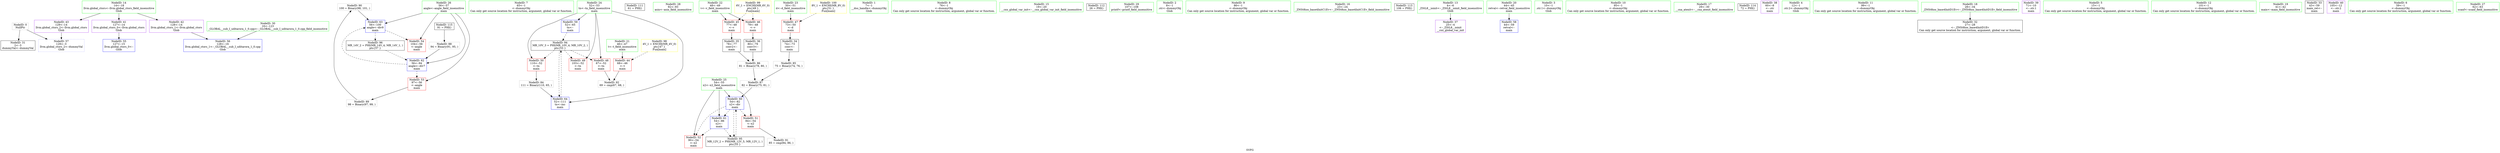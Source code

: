 digraph "SVFG" {
	label="SVFG";

	Node0x55fbea075b80 [shape=record,color=grey,label="{NodeID: 0\nNullPtr}"];
	Node0x55fbea075b80 -> Node0x55fbea088480[style=solid];
	Node0x55fbea075b80 -> Node0x55fbea08ab10[style=solid];
	Node0x55fbea08c8e0 [shape=record,color=grey,label="{NodeID: 90\n100 = Binary(98, 101, )\n}"];
	Node0x55fbea08c8e0 -> Node0x55fbea08b020[style=solid];
	Node0x55fbea087160 [shape=record,color=green,label="{NodeID: 7\n65\<--1\n\<--dummyObj\nCan only get source location for instruction, argument, global var or function.}"];
	Node0x55fbea087590 [shape=record,color=green,label="{NodeID: 14\n14\<--18\nllvm.global_ctors\<--llvm.global_ctors_field_insensitive\nGlob }"];
	Node0x55fbea087590 -> Node0x55fbea088d00[style=solid];
	Node0x55fbea087590 -> Node0x55fbea088e00[style=solid];
	Node0x55fbea087590 -> Node0x55fbea088f00[style=solid];
	Node0x55fbea087ba0 [shape=record,color=green,label="{NodeID: 21\n46\<--47\nt\<--t_field_insensitive\nmain\n}"];
	Node0x55fbea087ba0 -> Node0x55fbea089000[style=solid];
	Node0x55fbe9f491b0 [shape=record,color=black,label="{NodeID: 111\n61 = PHI()\n}"];
	Node0x55fbea088180 [shape=record,color=green,label="{NodeID: 28\n92\<--93\nasin\<--asin_field_insensitive\n}"];
	Node0x55fbea088820 [shape=record,color=black,label="{NodeID: 35\n78\<--77\nconv2\<--\nmain\n}"];
	Node0x55fbea088820 -> Node0x55fbea08c2e0[style=solid];
	Node0x55fbea088e00 [shape=record,color=purple,label="{NodeID: 42\n128\<--14\nllvm.global_ctors_1\<--llvm.global_ctors\nGlob }"];
	Node0x55fbea088e00 -> Node0x55fbea08aa10[style=solid];
	Node0x55fbea08a430 [shape=record,color=red,label="{NodeID: 49\n103\<--52\n\<--tn\nmain\n}"];
	Node0x55fbea08aa10 [shape=record,color=blue,label="{NodeID: 56\n128\<--16\nllvm.global_ctors_1\<--_GLOBAL__sub_I_uditarora_1_0.cpp\nGlob }"];
	Node0x55fbea08b020 [shape=record,color=blue,label="{NodeID: 63\n56\<--100\nangle\<--div9\nmain\n}"];
	Node0x55fbea08b020 -> Node0x55fbea08a840[style=dashed];
	Node0x55fbea08b020 -> Node0x55fbea089750[style=dashed];
	Node0x55fbea08bfe0 [shape=record,color=grey,label="{NodeID: 84\n111 = Binary(110, 65, )\n}"];
	Node0x55fbea08bfe0 -> Node0x55fbea08b0f0[style=solid];
	Node0x55fbea0759a0 [shape=record,color=green,label="{NodeID: 1\n7\<--1\n__dso_handle\<--dummyObj\nGlob }"];
	Node0x55fbea08ca60 [shape=record,color=grey,label="{NodeID: 91\n85 = cmp(84, 86, )\n}"];
	Node0x55fbea0871f0 [shape=record,color=green,label="{NodeID: 8\n76\<--1\n\<--dummyObj\nCan only get source location for instruction, argument, global var or function.}"];
	Node0x55fbea089950 [shape=record,color=yellow,style=double,label="{NodeID: 98\n4V_1 = ENCHI(MR_4V_0)\npts\{47 \}\nFun[main]}"];
	Node0x55fbea089950 -> Node0x55fbea089000[style=dashed];
	Node0x55fbea087660 [shape=record,color=green,label="{NodeID: 15\n19\<--20\n__cxx_global_var_init\<--__cxx_global_var_init_field_insensitive\n}"];
	Node0x55fbea087c70 [shape=record,color=green,label="{NodeID: 22\n48\<--49\nv\<--v_field_insensitive\nmain\n}"];
	Node0x55fbea087c70 -> Node0x55fbea0890d0[style=solid];
	Node0x55fbea087c70 -> Node0x55fbea0891a0[style=solid];
	Node0x55fbea095f60 [shape=record,color=black,label="{NodeID: 112\n26 = PHI()\n}"];
	Node0x55fbea088280 [shape=record,color=green,label="{NodeID: 29\n107\<--108\nprintf\<--printf_field_insensitive\n}"];
	Node0x55fbea0888f0 [shape=record,color=black,label="{NodeID: 36\n80\<--79\nconv3\<--\nmain\n}"];
	Node0x55fbea0888f0 -> Node0x55fbea08c2e0[style=solid];
	Node0x55fbea088f00 [shape=record,color=purple,label="{NodeID: 43\n129\<--14\nllvm.global_ctors_2\<--llvm.global_ctors\nGlob }"];
	Node0x55fbea088f00 -> Node0x55fbea08ab10[style=solid];
	Node0x55fbea08a500 [shape=record,color=red,label="{NodeID: 50\n110\<--52\n\<--tn\nmain\n}"];
	Node0x55fbea08a500 -> Node0x55fbea08bfe0[style=solid];
	Node0x55fbea08ab10 [shape=record,color=blue, style = dotted,label="{NodeID: 57\n129\<--3\nllvm.global_ctors_2\<--dummyVal\nGlob }"];
	Node0x55fbea08b0f0 [shape=record,color=blue,label="{NodeID: 64\n52\<--111\ntn\<--inc\nmain\n}"];
	Node0x55fbea08b0f0 -> Node0x55fbea08fbb0[style=dashed];
	Node0x55fbea08c160 [shape=record,color=grey,label="{NodeID: 85\n75 = Binary(74, 76, )\n}"];
	Node0x55fbea08c160 -> Node0x55fbea08c460[style=solid];
	Node0x55fbea0866e0 [shape=record,color=green,label="{NodeID: 2\n8\<--1\n.str\<--dummyObj\nGlob }"];
	Node0x55fbea08cbe0 [shape=record,color=grey,label="{NodeID: 92\n69 = cmp(67, 68, )\n}"];
	Node0x55fbea087280 [shape=record,color=green,label="{NodeID: 9\n86\<--1\n\<--dummyObj\nCan only get source location for instruction, argument, global var or function.}"];
	Node0x55fbea089a30 [shape=record,color=yellow,style=double,label="{NodeID: 99\n6V_1 = ENCHI(MR_6V_0)\npts\{49 \}\nFun[main]}"];
	Node0x55fbea089a30 -> Node0x55fbea0890d0[style=dashed];
	Node0x55fbea089a30 -> Node0x55fbea0891a0[style=dashed];
	Node0x55fbea087730 [shape=record,color=green,label="{NodeID: 16\n23\<--24\n_ZNSt8ios_base4InitC1Ev\<--_ZNSt8ios_base4InitC1Ev_field_insensitive\n}"];
	Node0x55fbea087d40 [shape=record,color=green,label="{NodeID: 23\n50\<--51\nd\<--d_field_insensitive\nmain\n}"];
	Node0x55fbea087d40 -> Node0x55fbea089270[style=solid];
	Node0x55fbea096060 [shape=record,color=black,label="{NodeID: 113\n106 = PHI()\n}"];
	Node0x55fbea088380 [shape=record,color=green,label="{NodeID: 30\n16\<--123\n_GLOBAL__sub_I_uditarora_1_0.cpp\<--_GLOBAL__sub_I_uditarora_1_0.cpp_field_insensitive\n}"];
	Node0x55fbea088380 -> Node0x55fbea08aa10[style=solid];
	Node0x55fbea0889c0 [shape=record,color=purple,label="{NodeID: 37\n25\<--4\n\<--_ZStL8__ioinit\n__cxx_global_var_init\n}"];
	Node0x55fbea089000 [shape=record,color=red,label="{NodeID: 44\n68\<--46\n\<--t\nmain\n}"];
	Node0x55fbea089000 -> Node0x55fbea08cbe0[style=solid];
	Node0x55fbea08a5d0 [shape=record,color=red,label="{NodeID: 51\n84\<--54\n\<--x2\nmain\n}"];
	Node0x55fbea08a5d0 -> Node0x55fbea08ca60[style=solid];
	Node0x55fbea08ac10 [shape=record,color=blue,label="{NodeID: 58\n44\<--59\nretval\<--\nmain\n}"];
	Node0x55fbea08c2e0 [shape=record,color=grey,label="{NodeID: 86\n81 = Binary(78, 80, )\n}"];
	Node0x55fbea08c2e0 -> Node0x55fbea08c460[style=solid];
	Node0x55fbea086770 [shape=record,color=green,label="{NodeID: 3\n10\<--1\n.str.1\<--dummyObj\nGlob }"];
	Node0x55fbea087310 [shape=record,color=green,label="{NodeID: 10\n95\<--1\n\<--dummyObj\nCan only get source location for instruction, argument, global var or function.}"];
	Node0x55fbea091fd0 [shape=record,color=yellow,style=double,label="{NodeID: 100\n8V_1 = ENCHI(MR_8V_0)\npts\{51 \}\nFun[main]}"];
	Node0x55fbea091fd0 -> Node0x55fbea089270[style=dashed];
	Node0x55fbea087800 [shape=record,color=green,label="{NodeID: 17\n29\<--30\n__cxa_atexit\<--__cxa_atexit_field_insensitive\n}"];
	Node0x55fbea087e10 [shape=record,color=green,label="{NodeID: 24\n52\<--53\ntn\<--tn_field_insensitive\nmain\n}"];
	Node0x55fbea087e10 -> Node0x55fbea08a360[style=solid];
	Node0x55fbea087e10 -> Node0x55fbea08a430[style=solid];
	Node0x55fbea087e10 -> Node0x55fbea08a500[style=solid];
	Node0x55fbea087e10 -> Node0x55fbea08ace0[style=solid];
	Node0x55fbea087e10 -> Node0x55fbea08b0f0[style=solid];
	Node0x55fbea096160 [shape=record,color=black,label="{NodeID: 114\n72 = PHI()\n}"];
	Node0x55fbea088480 [shape=record,color=black,label="{NodeID: 31\n2\<--3\ndummyVal\<--dummyVal\n}"];
	Node0x55fbea088a90 [shape=record,color=purple,label="{NodeID: 38\n60\<--8\n\<--.str\nmain\n}"];
	Node0x55fbea0890d0 [shape=record,color=red,label="{NodeID: 45\n77\<--48\n\<--v\nmain\n}"];
	Node0x55fbea0890d0 -> Node0x55fbea088820[style=solid];
	Node0x55fbea08a6a0 [shape=record,color=red,label="{NodeID: 52\n90\<--54\n\<--x2\nmain\n}"];
	Node0x55fbea08ace0 [shape=record,color=blue,label="{NodeID: 59\n52\<--65\ntn\<--\nmain\n}"];
	Node0x55fbea08ace0 -> Node0x55fbea08fbb0[style=dashed];
	Node0x55fbea08c460 [shape=record,color=grey,label="{NodeID: 87\n82 = Binary(75, 81, )\n}"];
	Node0x55fbea08c460 -> Node0x55fbea08adb0[style=solid];
	Node0x55fbea086800 [shape=record,color=green,label="{NodeID: 4\n12\<--1\n.str.2\<--dummyObj\nGlob }"];
	Node0x55fbea08fbb0 [shape=record,color=black,label="{NodeID: 94\nMR_10V_3 = PHI(MR_10V_4, MR_10V_2, )\npts\{53 \}\n}"];
	Node0x55fbea08fbb0 -> Node0x55fbea08a360[style=dashed];
	Node0x55fbea08fbb0 -> Node0x55fbea08a430[style=dashed];
	Node0x55fbea08fbb0 -> Node0x55fbea08a500[style=dashed];
	Node0x55fbea08fbb0 -> Node0x55fbea08b0f0[style=dashed];
	Node0x55fbea0873a0 [shape=record,color=green,label="{NodeID: 11\n99\<--1\n\<--dummyObj\nCan only get source location for instruction, argument, global var or function.}"];
	Node0x55fbea0878d0 [shape=record,color=green,label="{NodeID: 18\n28\<--34\n_ZNSt8ios_base4InitD1Ev\<--_ZNSt8ios_base4InitD1Ev_field_insensitive\n}"];
	Node0x55fbea0878d0 -> Node0x55fbea088580[style=solid];
	Node0x55fbea087ee0 [shape=record,color=green,label="{NodeID: 25\n54\<--55\nx2\<--x2_field_insensitive\nmain\n}"];
	Node0x55fbea087ee0 -> Node0x55fbea08a5d0[style=solid];
	Node0x55fbea087ee0 -> Node0x55fbea08a6a0[style=solid];
	Node0x55fbea087ee0 -> Node0x55fbea08adb0[style=solid];
	Node0x55fbea087ee0 -> Node0x55fbea08ae80[style=solid];
	Node0x55fbea096260 [shape=record,color=black,label="{NodeID: 115\n91 = PHI()\n}"];
	Node0x55fbea096260 -> Node0x55fbea08c5e0[style=solid];
	Node0x55fbea088580 [shape=record,color=black,label="{NodeID: 32\n27\<--28\n\<--_ZNSt8ios_base4InitD1Ev\nCan only get source location for instruction, argument, global var or function.}"];
	Node0x55fbea088b60 [shape=record,color=purple,label="{NodeID: 39\n71\<--10\n\<--.str.1\nmain\n}"];
	Node0x55fbea0891a0 [shape=record,color=red,label="{NodeID: 46\n79\<--48\n\<--v\nmain\n}"];
	Node0x55fbea0891a0 -> Node0x55fbea0888f0[style=solid];
	Node0x55fbea08a770 [shape=record,color=red,label="{NodeID: 53\n97\<--56\n\<--angle\nmain\n}"];
	Node0x55fbea08a770 -> Node0x55fbea08c760[style=solid];
	Node0x55fbea08adb0 [shape=record,color=blue,label="{NodeID: 60\n54\<--82\nx2\<--div\nmain\n}"];
	Node0x55fbea08adb0 -> Node0x55fbea08a5d0[style=dashed];
	Node0x55fbea08adb0 -> Node0x55fbea08a6a0[style=dashed];
	Node0x55fbea08adb0 -> Node0x55fbea08ae80[style=dashed];
	Node0x55fbea08adb0 -> Node0x55fbea0900b0[style=dashed];
	Node0x55fbea08c5e0 [shape=record,color=grey,label="{NodeID: 88\n94 = Binary(91, 95, )\n}"];
	Node0x55fbea08c5e0 -> Node0x55fbea08af50[style=solid];
	Node0x55fbea086890 [shape=record,color=green,label="{NodeID: 5\n15\<--1\n\<--dummyObj\nCan only get source location for instruction, argument, global var or function.}"];
	Node0x55fbea0900b0 [shape=record,color=black,label="{NodeID: 95\nMR_12V_2 = PHI(MR_12V_5, MR_12V_1, )\npts\{55 \}\n}"];
	Node0x55fbea0900b0 -> Node0x55fbea08adb0[style=dashed];
	Node0x55fbea087430 [shape=record,color=green,label="{NodeID: 12\n101\<--1\n\<--dummyObj\nCan only get source location for instruction, argument, global var or function.}"];
	Node0x55fbea0879d0 [shape=record,color=green,label="{NodeID: 19\n41\<--42\nmain\<--main_field_insensitive\n}"];
	Node0x55fbea087fb0 [shape=record,color=green,label="{NodeID: 26\n56\<--57\nangle\<--angle_field_insensitive\nmain\n}"];
	Node0x55fbea087fb0 -> Node0x55fbea08a770[style=solid];
	Node0x55fbea087fb0 -> Node0x55fbea08a840[style=solid];
	Node0x55fbea087fb0 -> Node0x55fbea08af50[style=solid];
	Node0x55fbea087fb0 -> Node0x55fbea08b020[style=solid];
	Node0x55fbea088680 [shape=record,color=black,label="{NodeID: 33\n43\<--59\nmain_ret\<--\nmain\n}"];
	Node0x55fbea088c30 [shape=record,color=purple,label="{NodeID: 40\n105\<--12\n\<--.str.2\nmain\n}"];
	Node0x55fbea089270 [shape=record,color=red,label="{NodeID: 47\n73\<--50\n\<--d\nmain\n}"];
	Node0x55fbea089270 -> Node0x55fbea088750[style=solid];
	Node0x55fbea08a840 [shape=record,color=red,label="{NodeID: 54\n104\<--56\n\<--angle\nmain\n}"];
	Node0x55fbea08ae80 [shape=record,color=blue,label="{NodeID: 61\n54\<--86\nx2\<--\nmain\n}"];
	Node0x55fbea08ae80 -> Node0x55fbea08a6a0[style=dashed];
	Node0x55fbea08ae80 -> Node0x55fbea0900b0[style=dashed];
	Node0x55fbea08c760 [shape=record,color=grey,label="{NodeID: 89\n98 = Binary(97, 99, )\n}"];
	Node0x55fbea08c760 -> Node0x55fbea08c8e0[style=solid];
	Node0x55fbea0870d0 [shape=record,color=green,label="{NodeID: 6\n59\<--1\n\<--dummyObj\nCan only get source location for instruction, argument, global var or function.}"];
	Node0x55fbea089750 [shape=record,color=black,label="{NodeID: 96\nMR_14V_2 = PHI(MR_14V_4, MR_14V_1, )\npts\{57 \}\n}"];
	Node0x55fbea089750 -> Node0x55fbea08af50[style=dashed];
	Node0x55fbea0874c0 [shape=record,color=green,label="{NodeID: 13\n4\<--6\n_ZStL8__ioinit\<--_ZStL8__ioinit_field_insensitive\nGlob }"];
	Node0x55fbea0874c0 -> Node0x55fbea0889c0[style=solid];
	Node0x55fbea087ad0 [shape=record,color=green,label="{NodeID: 20\n44\<--45\nretval\<--retval_field_insensitive\nmain\n}"];
	Node0x55fbea087ad0 -> Node0x55fbea08ac10[style=solid];
	Node0x55fbea088080 [shape=record,color=green,label="{NodeID: 27\n62\<--63\nscanf\<--scanf_field_insensitive\n}"];
	Node0x55fbea088750 [shape=record,color=black,label="{NodeID: 34\n74\<--73\nconv\<--\nmain\n}"];
	Node0x55fbea088750 -> Node0x55fbea08c160[style=solid];
	Node0x55fbea088d00 [shape=record,color=purple,label="{NodeID: 41\n127\<--14\nllvm.global_ctors_0\<--llvm.global_ctors\nGlob }"];
	Node0x55fbea088d00 -> Node0x55fbea08a910[style=solid];
	Node0x55fbea08a360 [shape=record,color=red,label="{NodeID: 48\n67\<--52\n\<--tn\nmain\n}"];
	Node0x55fbea08a360 -> Node0x55fbea08cbe0[style=solid];
	Node0x55fbea08a910 [shape=record,color=blue,label="{NodeID: 55\n127\<--15\nllvm.global_ctors_0\<--\nGlob }"];
	Node0x55fbea08af50 [shape=record,color=blue,label="{NodeID: 62\n56\<--94\nangle\<--div7\nmain\n}"];
	Node0x55fbea08af50 -> Node0x55fbea08a770[style=dashed];
	Node0x55fbea08af50 -> Node0x55fbea08b020[style=dashed];
}

